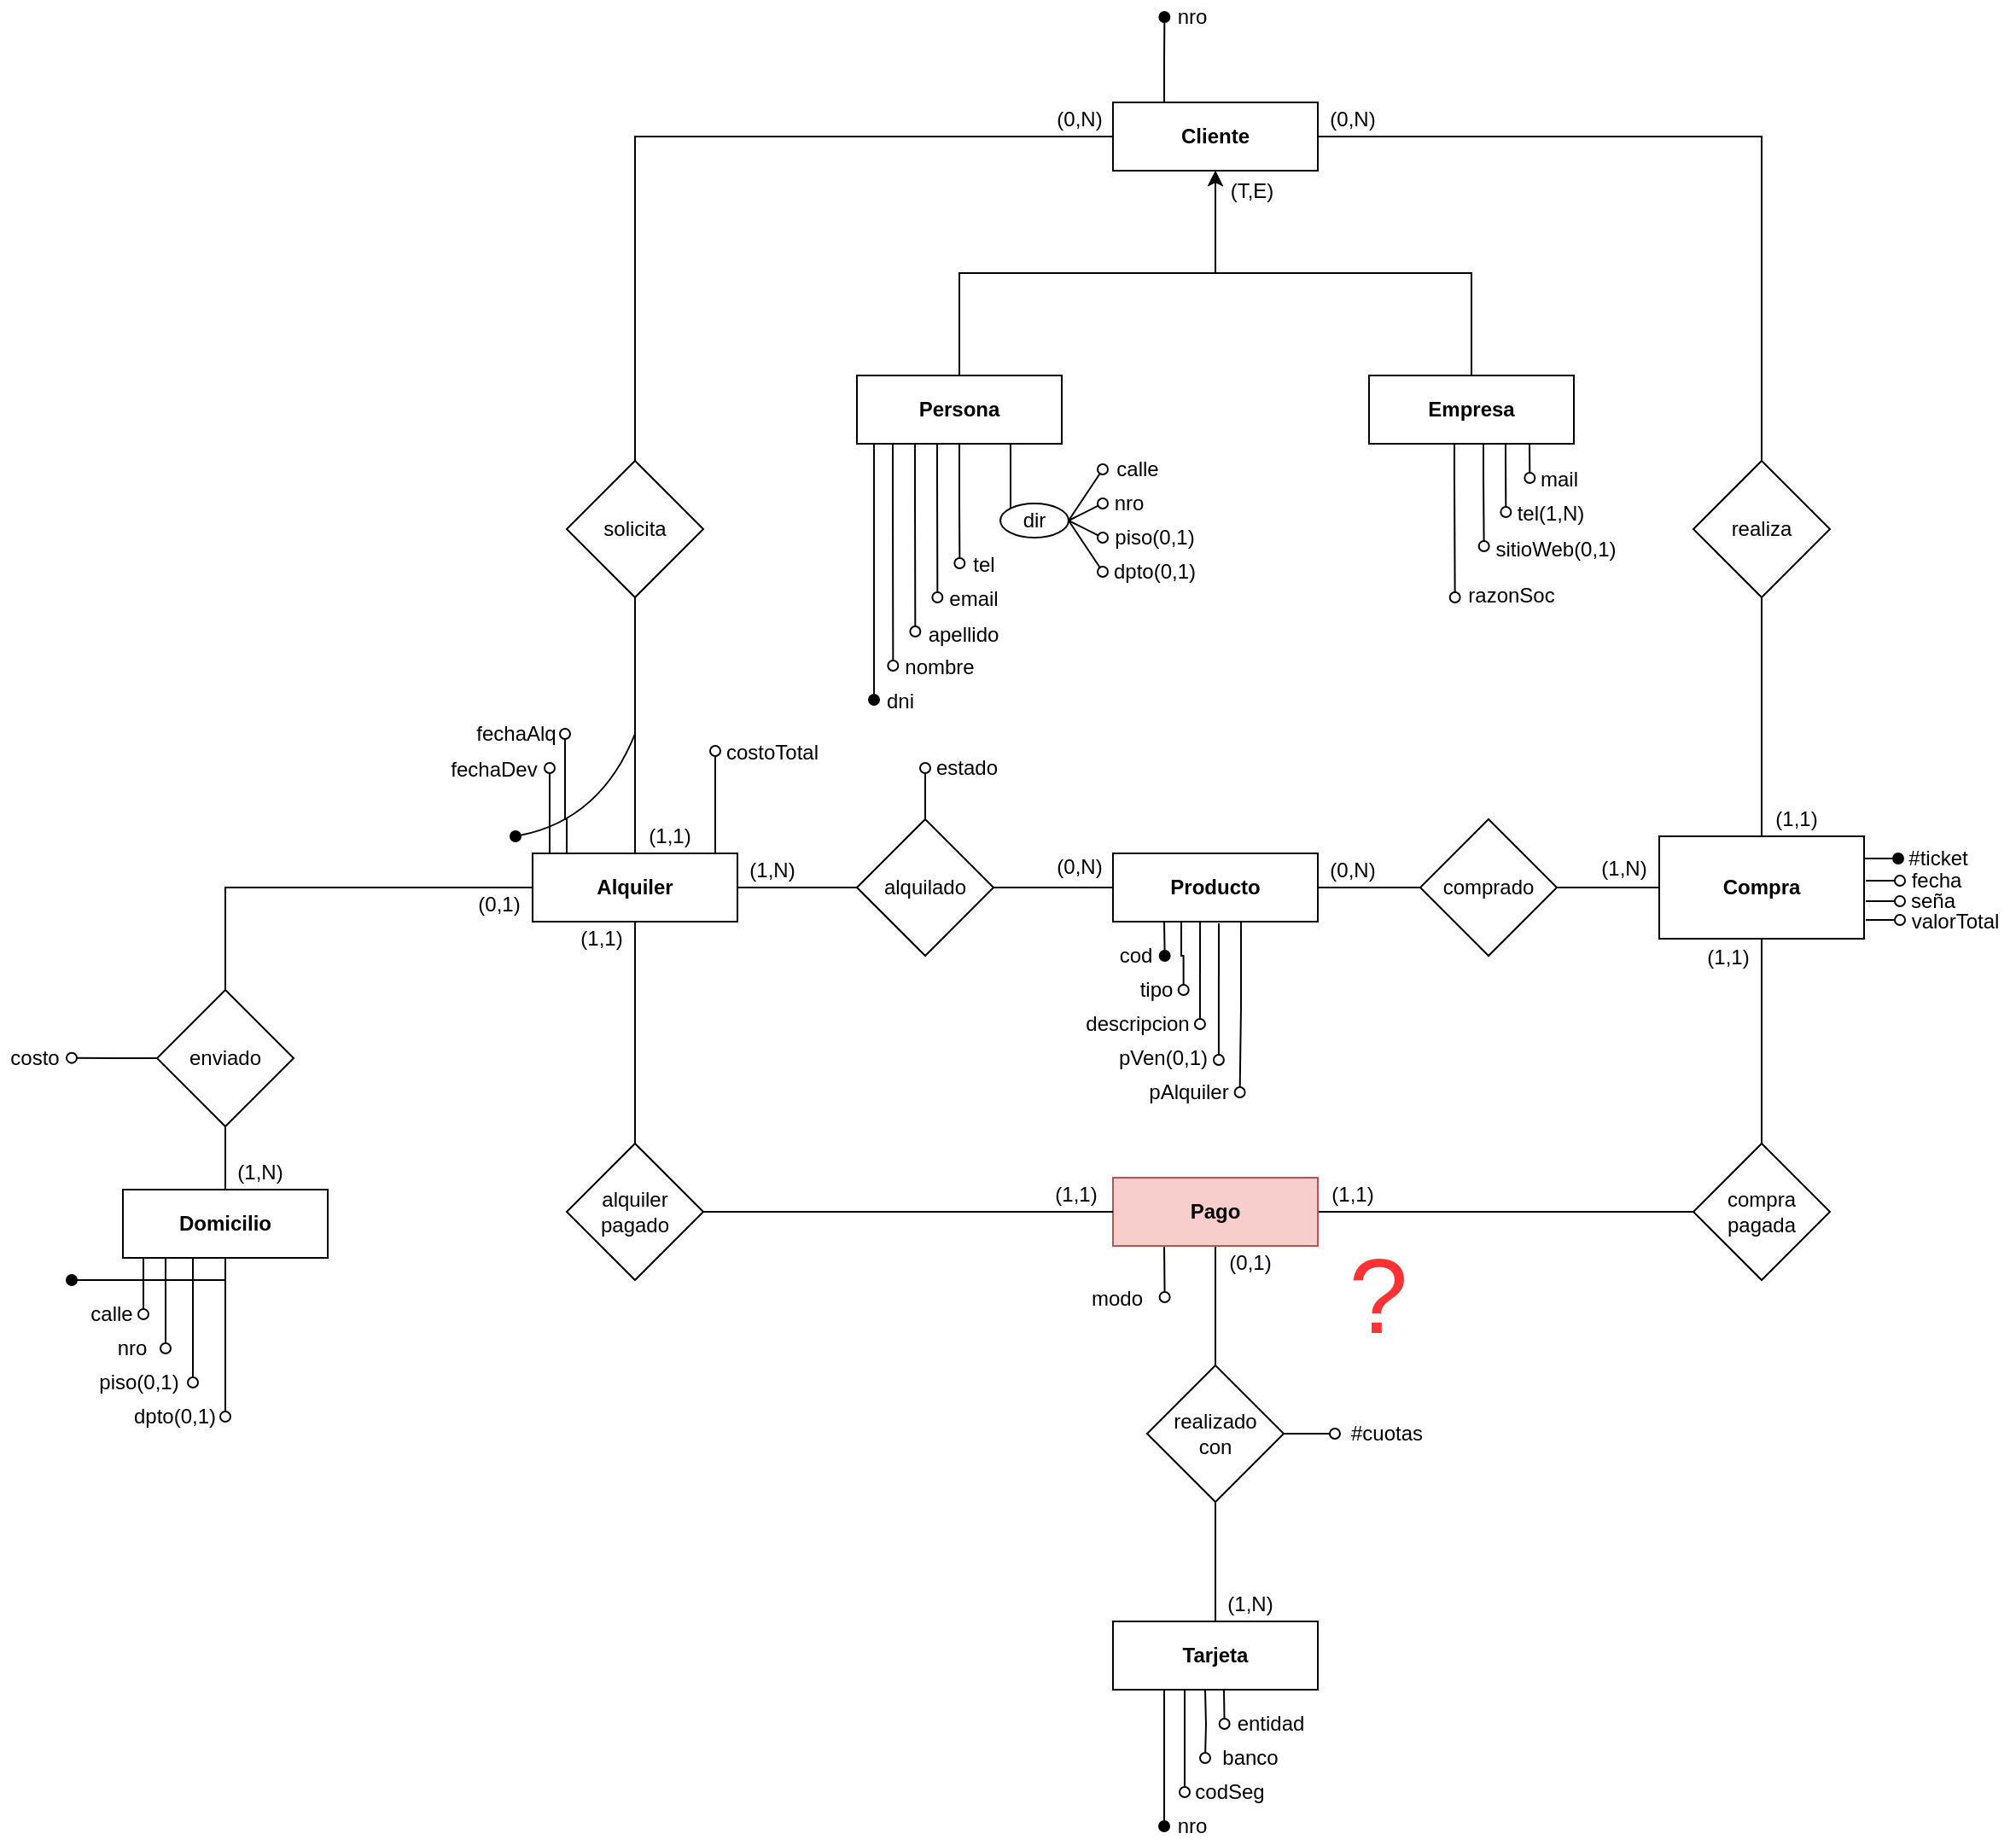 <mxfile version="17.2.4" type="device"><diagram id="tCA3b7V7rkpCgKGouU4P" name="Página-1"><mxGraphModel dx="755" dy="491" grid="1" gridSize="10" guides="1" tooltips="1" connect="1" arrows="1" fold="1" page="1" pageScale="1" pageWidth="827" pageHeight="1169" math="0" shadow="0"><root><mxCell id="0"/><mxCell id="1" parent="0"/><mxCell id="JrbC6fHpjMKqTfL63MD3-28" style="edgeStyle=orthogonalEdgeStyle;rounded=0;orthogonalLoop=1;jettySize=auto;html=1;exitX=0;exitY=0.5;exitDx=0;exitDy=0;entryX=0.5;entryY=0;entryDx=0;entryDy=0;endArrow=none;endFill=0;" edge="1" parent="1" source="JrbC6fHpjMKqTfL63MD3-1" target="JrbC6fHpjMKqTfL63MD3-8"><mxGeometry relative="1" as="geometry"/></mxCell><mxCell id="JrbC6fHpjMKqTfL63MD3-32" style="edgeStyle=orthogonalEdgeStyle;rounded=0;orthogonalLoop=1;jettySize=auto;html=1;exitX=1;exitY=0.5;exitDx=0;exitDy=0;entryX=0.5;entryY=0;entryDx=0;entryDy=0;endArrow=none;endFill=0;" edge="1" parent="1" source="JrbC6fHpjMKqTfL63MD3-1" target="JrbC6fHpjMKqTfL63MD3-30"><mxGeometry relative="1" as="geometry"/></mxCell><mxCell id="JrbC6fHpjMKqTfL63MD3-125" style="edgeStyle=orthogonalEdgeStyle;rounded=0;orthogonalLoop=1;jettySize=auto;html=1;exitX=0.5;exitY=1;exitDx=0;exitDy=0;endArrow=oval;endFill=1;" edge="1" parent="1"><mxGeometry relative="1" as="geometry"><mxPoint x="986" y="440" as="targetPoint"/><mxPoint x="1026" y="290" as="sourcePoint"/><Array as="points"><mxPoint x="986" y="290"/></Array></mxGeometry></mxCell><mxCell id="JrbC6fHpjMKqTfL63MD3-142" style="edgeStyle=orthogonalEdgeStyle;rounded=0;orthogonalLoop=1;jettySize=auto;html=1;exitX=0.25;exitY=0;exitDx=0;exitDy=0;endArrow=oval;endFill=1;" edge="1" parent="1" source="JrbC6fHpjMKqTfL63MD3-1"><mxGeometry relative="1" as="geometry"><mxPoint x="1156.176" y="40" as="targetPoint"/></mxGeometry></mxCell><mxCell id="JrbC6fHpjMKqTfL63MD3-1" value="Cliente" style="rounded=0;whiteSpace=wrap;html=1;fontStyle=1" vertex="1" parent="1"><mxGeometry x="1126" y="90" width="120" height="40" as="geometry"/></mxCell><mxCell id="JrbC6fHpjMKqTfL63MD3-4" style="edgeStyle=orthogonalEdgeStyle;rounded=0;orthogonalLoop=1;jettySize=auto;html=1;exitX=0.5;exitY=0;exitDx=0;exitDy=0;entryX=0.5;entryY=1;entryDx=0;entryDy=0;" edge="1" parent="1" source="JrbC6fHpjMKqTfL63MD3-2" target="JrbC6fHpjMKqTfL63MD3-1"><mxGeometry relative="1" as="geometry"/></mxCell><mxCell id="JrbC6fHpjMKqTfL63MD3-136" style="edgeStyle=orthogonalEdgeStyle;rounded=0;orthogonalLoop=1;jettySize=auto;html=1;exitX=0.5;exitY=1;exitDx=0;exitDy=0;endArrow=oval;endFill=0;" edge="1" parent="1"><mxGeometry relative="1" as="geometry"><mxPoint x="997.176" y="420" as="targetPoint"/><mxPoint x="997" y="290" as="sourcePoint"/><Array as="points"><mxPoint x="997" y="320"/><mxPoint x="997" y="320"/></Array></mxGeometry></mxCell><mxCell id="JrbC6fHpjMKqTfL63MD3-137" style="edgeStyle=orthogonalEdgeStyle;rounded=0;orthogonalLoop=1;jettySize=auto;html=1;exitX=0.5;exitY=1;exitDx=0;exitDy=0;endArrow=oval;endFill=0;" edge="1" parent="1"><mxGeometry relative="1" as="geometry"><mxPoint x="1010.176" y="400" as="targetPoint"/><mxPoint x="1010" y="290" as="sourcePoint"/><Array as="points"><mxPoint x="1010" y="320"/><mxPoint x="1010" y="320"/></Array></mxGeometry></mxCell><mxCell id="JrbC6fHpjMKqTfL63MD3-139" style="edgeStyle=orthogonalEdgeStyle;rounded=0;orthogonalLoop=1;jettySize=auto;html=1;exitX=0.5;exitY=1;exitDx=0;exitDy=0;endArrow=oval;endFill=0;" edge="1" parent="1"><mxGeometry relative="1" as="geometry"><mxPoint x="1023.176" y="380" as="targetPoint"/><mxPoint x="1023" y="290" as="sourcePoint"/><Array as="points"><mxPoint x="1023" y="310"/><mxPoint x="1023" y="310"/></Array></mxGeometry></mxCell><mxCell id="JrbC6fHpjMKqTfL63MD3-140" style="edgeStyle=orthogonalEdgeStyle;rounded=0;orthogonalLoop=1;jettySize=auto;html=1;exitX=0.5;exitY=1;exitDx=0;exitDy=0;endArrow=oval;endFill=0;" edge="1" parent="1" source="JrbC6fHpjMKqTfL63MD3-2"><mxGeometry relative="1" as="geometry"><mxPoint x="1036.176" y="360" as="targetPoint"/></mxGeometry></mxCell><mxCell id="JrbC6fHpjMKqTfL63MD3-2" value="Persona" style="rounded=0;whiteSpace=wrap;html=1;fontStyle=1" vertex="1" parent="1"><mxGeometry x="976" y="250" width="120" height="40" as="geometry"/></mxCell><mxCell id="JrbC6fHpjMKqTfL63MD3-5" style="edgeStyle=orthogonalEdgeStyle;rounded=0;orthogonalLoop=1;jettySize=auto;html=1;exitX=0.5;exitY=0;exitDx=0;exitDy=0;entryX=0.5;entryY=1;entryDx=0;entryDy=0;" edge="1" parent="1" source="JrbC6fHpjMKqTfL63MD3-3" target="JrbC6fHpjMKqTfL63MD3-1"><mxGeometry relative="1" as="geometry"/></mxCell><mxCell id="JrbC6fHpjMKqTfL63MD3-145" style="edgeStyle=orthogonalEdgeStyle;rounded=0;orthogonalLoop=1;jettySize=auto;html=1;exitX=0.5;exitY=1;exitDx=0;exitDy=0;endArrow=oval;endFill=0;" edge="1" parent="1"><mxGeometry relative="1" as="geometry"><mxPoint x="1370.176" y="310" as="targetPoint"/><mxPoint x="1370" y="290" as="sourcePoint"/></mxGeometry></mxCell><mxCell id="JrbC6fHpjMKqTfL63MD3-146" style="edgeStyle=orthogonalEdgeStyle;rounded=0;orthogonalLoop=1;jettySize=auto;html=1;exitX=0.5;exitY=1;exitDx=0;exitDy=0;endArrow=oval;endFill=0;" edge="1" parent="1"><mxGeometry relative="1" as="geometry"><mxPoint x="1356.176" y="330" as="targetPoint"/><mxPoint x="1356" y="290" as="sourcePoint"/><Array as="points"><mxPoint x="1356" y="300"/><mxPoint x="1356" y="300"/></Array></mxGeometry></mxCell><mxCell id="JrbC6fHpjMKqTfL63MD3-147" style="edgeStyle=orthogonalEdgeStyle;rounded=0;orthogonalLoop=1;jettySize=auto;html=1;exitX=0.5;exitY=1;exitDx=0;exitDy=0;endArrow=oval;endFill=0;" edge="1" parent="1"><mxGeometry relative="1" as="geometry"><mxPoint x="1343.333" y="350" as="targetPoint"/><mxPoint x="1343" y="290" as="sourcePoint"/><Array as="points"><mxPoint x="1343" y="310"/><mxPoint x="1343" y="310"/></Array></mxGeometry></mxCell><mxCell id="JrbC6fHpjMKqTfL63MD3-148" style="edgeStyle=orthogonalEdgeStyle;rounded=0;orthogonalLoop=1;jettySize=auto;html=1;exitX=0.25;exitY=1;exitDx=0;exitDy=0;endArrow=oval;endFill=0;" edge="1" parent="1"><mxGeometry relative="1" as="geometry"><mxPoint x="1326.333" y="380" as="targetPoint"/><mxPoint x="1326" y="290" as="sourcePoint"/><Array as="points"><mxPoint x="1326" y="310"/><mxPoint x="1326" y="310"/></Array></mxGeometry></mxCell><mxCell id="JrbC6fHpjMKqTfL63MD3-3" value="Empresa" style="rounded=0;whiteSpace=wrap;html=1;fontStyle=1" vertex="1" parent="1"><mxGeometry x="1276" y="250" width="120" height="40" as="geometry"/></mxCell><mxCell id="JrbC6fHpjMKqTfL63MD3-104" style="edgeStyle=orthogonalEdgeStyle;rounded=0;orthogonalLoop=1;jettySize=auto;html=1;exitX=0.25;exitY=1;exitDx=0;exitDy=0;endArrow=oval;endFill=1;" edge="1" parent="1" source="JrbC6fHpjMKqTfL63MD3-6"><mxGeometry relative="1" as="geometry"><mxPoint x="1156.333" y="590.0" as="targetPoint"/></mxGeometry></mxCell><mxCell id="JrbC6fHpjMKqTfL63MD3-106" style="edgeStyle=orthogonalEdgeStyle;rounded=0;orthogonalLoop=1;jettySize=auto;html=1;exitX=0.5;exitY=1;exitDx=0;exitDy=0;endArrow=oval;endFill=0;" edge="1" parent="1"><mxGeometry relative="1" as="geometry"><mxPoint x="1167.333" y="610" as="targetPoint"/><mxPoint x="1167" y="570.0" as="sourcePoint"/><Array as="points"><mxPoint x="1166" y="570"/><mxPoint x="1166" y="590"/><mxPoint x="1167" y="590"/></Array></mxGeometry></mxCell><mxCell id="JrbC6fHpjMKqTfL63MD3-108" style="edgeStyle=orthogonalEdgeStyle;rounded=0;orthogonalLoop=1;jettySize=auto;html=1;exitX=0.5;exitY=1;exitDx=0;exitDy=0;endArrow=oval;endFill=0;" edge="1" parent="1"><mxGeometry relative="1" as="geometry"><mxPoint x="1176.966" y="630" as="targetPoint"/><mxPoint x="1177.0" y="570" as="sourcePoint"/></mxGeometry></mxCell><mxCell id="JrbC6fHpjMKqTfL63MD3-110" style="edgeStyle=orthogonalEdgeStyle;rounded=0;orthogonalLoop=1;jettySize=auto;html=1;exitX=0.5;exitY=1;exitDx=0;exitDy=0;endArrow=oval;endFill=0;" edge="1" parent="1"><mxGeometry relative="1" as="geometry"><mxPoint x="1187.966" y="651" as="targetPoint"/><mxPoint x="1188.0" y="571" as="sourcePoint"/></mxGeometry></mxCell><mxCell id="JrbC6fHpjMKqTfL63MD3-112" style="edgeStyle=orthogonalEdgeStyle;rounded=0;orthogonalLoop=1;jettySize=auto;html=1;exitX=0.75;exitY=1;exitDx=0;exitDy=0;endArrow=oval;endFill=0;" edge="1" parent="1"><mxGeometry relative="1" as="geometry"><mxPoint x="1200.31" y="670" as="targetPoint"/><mxPoint x="1200.0" y="570" as="sourcePoint"/><Array as="points"><mxPoint x="1201" y="570"/><mxPoint x="1201" y="620"/><mxPoint x="1200" y="620"/></Array></mxGeometry></mxCell><mxCell id="JrbC6fHpjMKqTfL63MD3-6" value="Producto" style="rounded=0;whiteSpace=wrap;html=1;fontStyle=1" vertex="1" parent="1"><mxGeometry x="1126" y="530" width="120" height="40" as="geometry"/></mxCell><mxCell id="JrbC6fHpjMKqTfL63MD3-12" style="edgeStyle=orthogonalEdgeStyle;rounded=0;orthogonalLoop=1;jettySize=auto;html=1;exitX=1;exitY=0.5;exitDx=0;exitDy=0;entryX=0;entryY=0.5;entryDx=0;entryDy=0;endArrow=none;endFill=0;" edge="1" parent="1" source="JrbC6fHpjMKqTfL63MD3-7" target="JrbC6fHpjMKqTfL63MD3-11"><mxGeometry relative="1" as="geometry"><mxPoint x="976" y="550" as="sourcePoint"/></mxGeometry></mxCell><mxCell id="JrbC6fHpjMKqTfL63MD3-38" style="edgeStyle=orthogonalEdgeStyle;rounded=0;orthogonalLoop=1;jettySize=auto;html=1;exitX=0.5;exitY=1;exitDx=0;exitDy=0;entryX=0.5;entryY=0;entryDx=0;entryDy=0;endArrow=none;endFill=0;" edge="1" parent="1" source="JrbC6fHpjMKqTfL63MD3-7" target="JrbC6fHpjMKqTfL63MD3-36"><mxGeometry relative="1" as="geometry"/></mxCell><mxCell id="JrbC6fHpjMKqTfL63MD3-48" style="edgeStyle=orthogonalEdgeStyle;rounded=0;orthogonalLoop=1;jettySize=auto;html=1;exitX=0;exitY=0.5;exitDx=0;exitDy=0;entryX=0.5;entryY=0;entryDx=0;entryDy=0;endArrow=none;endFill=0;" edge="1" parent="1" source="JrbC6fHpjMKqTfL63MD3-7" target="JrbC6fHpjMKqTfL63MD3-20"><mxGeometry relative="1" as="geometry"/></mxCell><mxCell id="JrbC6fHpjMKqTfL63MD3-60" style="edgeStyle=orthogonalEdgeStyle;rounded=0;orthogonalLoop=1;jettySize=auto;html=1;exitX=0.25;exitY=0;exitDx=0;exitDy=0;endArrow=oval;endFill=0;" edge="1" parent="1"><mxGeometry relative="1" as="geometry"><mxPoint x="796" y="480" as="targetPoint"/><mxPoint x="797" y="530.0" as="sourcePoint"/><Array as="points"><mxPoint x="796" y="530"/></Array></mxGeometry></mxCell><mxCell id="JrbC6fHpjMKqTfL63MD3-61" style="edgeStyle=orthogonalEdgeStyle;rounded=0;orthogonalLoop=1;jettySize=auto;html=1;exitX=0.25;exitY=0;exitDx=0;exitDy=0;endArrow=oval;endFill=0;" edge="1" parent="1"><mxGeometry relative="1" as="geometry"><mxPoint x="805" y="460" as="targetPoint"/><mxPoint x="805" y="530.0" as="sourcePoint"/><Array as="points"><mxPoint x="806" y="530"/><mxPoint x="806" y="510"/></Array></mxGeometry></mxCell><mxCell id="JrbC6fHpjMKqTfL63MD3-62" style="edgeStyle=orthogonalEdgeStyle;rounded=0;orthogonalLoop=1;jettySize=auto;html=1;exitX=0.25;exitY=0;exitDx=0;exitDy=0;endArrow=oval;endFill=0;" edge="1" parent="1"><mxGeometry relative="1" as="geometry"><mxPoint x="893" y="470.0" as="targetPoint"/><mxPoint x="893" y="530.0" as="sourcePoint"/></mxGeometry></mxCell><mxCell id="JrbC6fHpjMKqTfL63MD3-7" value="Alquiler" style="rounded=0;whiteSpace=wrap;html=1;fontStyle=1" vertex="1" parent="1"><mxGeometry x="786" y="530" width="120" height="40" as="geometry"/></mxCell><mxCell id="JrbC6fHpjMKqTfL63MD3-29" style="edgeStyle=orthogonalEdgeStyle;rounded=0;orthogonalLoop=1;jettySize=auto;html=1;exitX=0.5;exitY=1;exitDx=0;exitDy=0;entryX=0.5;entryY=0;entryDx=0;entryDy=0;endArrow=none;endFill=0;" edge="1" parent="1" source="JrbC6fHpjMKqTfL63MD3-8" target="JrbC6fHpjMKqTfL63MD3-7"><mxGeometry relative="1" as="geometry"/></mxCell><mxCell id="JrbC6fHpjMKqTfL63MD3-8" value="solicita" style="rhombus;whiteSpace=wrap;html=1;" vertex="1" parent="1"><mxGeometry x="806" y="300" width="80" height="80" as="geometry"/></mxCell><mxCell id="JrbC6fHpjMKqTfL63MD3-13" style="edgeStyle=orthogonalEdgeStyle;rounded=0;orthogonalLoop=1;jettySize=auto;html=1;exitX=1;exitY=0.5;exitDx=0;exitDy=0;entryX=0;entryY=0.5;entryDx=0;entryDy=0;endArrow=none;endFill=0;" edge="1" parent="1" source="JrbC6fHpjMKqTfL63MD3-11" target="JrbC6fHpjMKqTfL63MD3-6"><mxGeometry relative="1" as="geometry"/></mxCell><mxCell id="JrbC6fHpjMKqTfL63MD3-16" style="edgeStyle=orthogonalEdgeStyle;rounded=0;orthogonalLoop=1;jettySize=auto;html=1;exitX=0.5;exitY=0;exitDx=0;exitDy=0;endArrow=oval;endFill=0;" edge="1" parent="1" source="JrbC6fHpjMKqTfL63MD3-11"><mxGeometry relative="1" as="geometry"><mxPoint x="1016" y="480" as="targetPoint"/></mxGeometry></mxCell><mxCell id="JrbC6fHpjMKqTfL63MD3-11" value="alquilado" style="rhombus;whiteSpace=wrap;html=1;" vertex="1" parent="1"><mxGeometry x="976" y="510" width="80" height="80" as="geometry"/></mxCell><mxCell id="JrbC6fHpjMKqTfL63MD3-14" value="(1,N)" style="text;html=1;align=center;verticalAlign=middle;resizable=0;points=[];autosize=1;strokeColor=none;fillColor=none;" vertex="1" parent="1"><mxGeometry x="906" y="530" width="40" height="20" as="geometry"/></mxCell><mxCell id="JrbC6fHpjMKqTfL63MD3-17" value="estado" style="text;html=1;align=center;verticalAlign=middle;resizable=0;points=[];autosize=1;strokeColor=none;fillColor=none;" vertex="1" parent="1"><mxGeometry x="1015" y="470" width="50" height="20" as="geometry"/></mxCell><mxCell id="JrbC6fHpjMKqTfL63MD3-18" value="Domicilio" style="rounded=0;whiteSpace=wrap;html=1;fontStyle=1" vertex="1" parent="1"><mxGeometry x="546" y="727" width="120" height="40" as="geometry"/></mxCell><mxCell id="JrbC6fHpjMKqTfL63MD3-49" style="edgeStyle=orthogonalEdgeStyle;rounded=0;orthogonalLoop=1;jettySize=auto;html=1;exitX=0.5;exitY=1;exitDx=0;exitDy=0;entryX=0.5;entryY=0;entryDx=0;entryDy=0;endArrow=none;endFill=0;" edge="1" parent="1" source="JrbC6fHpjMKqTfL63MD3-20" target="JrbC6fHpjMKqTfL63MD3-18"><mxGeometry relative="1" as="geometry"/></mxCell><mxCell id="JrbC6fHpjMKqTfL63MD3-92" style="edgeStyle=orthogonalEdgeStyle;rounded=0;orthogonalLoop=1;jettySize=auto;html=1;exitX=0;exitY=0.5;exitDx=0;exitDy=0;endArrow=oval;endFill=0;" edge="1" parent="1" source="JrbC6fHpjMKqTfL63MD3-20"><mxGeometry relative="1" as="geometry"><mxPoint x="516" y="649.833" as="targetPoint"/></mxGeometry></mxCell><mxCell id="JrbC6fHpjMKqTfL63MD3-20" value="enviado" style="rhombus;whiteSpace=wrap;html=1;" vertex="1" parent="1"><mxGeometry x="566" y="610" width="80" height="80" as="geometry"/></mxCell><mxCell id="JrbC6fHpjMKqTfL63MD3-42" style="edgeStyle=orthogonalEdgeStyle;rounded=0;orthogonalLoop=1;jettySize=auto;html=1;exitX=0.5;exitY=1;exitDx=0;exitDy=0;entryX=0.5;entryY=0;entryDx=0;entryDy=0;endArrow=none;endFill=0;" edge="1" parent="1" source="JrbC6fHpjMKqTfL63MD3-21" target="JrbC6fHpjMKqTfL63MD3-40"><mxGeometry relative="1" as="geometry"/></mxCell><mxCell id="JrbC6fHpjMKqTfL63MD3-93" style="edgeStyle=orthogonalEdgeStyle;rounded=0;orthogonalLoop=1;jettySize=auto;html=1;exitX=1;exitY=0.25;exitDx=0;exitDy=0;endArrow=oval;endFill=1;" edge="1" parent="1"><mxGeometry relative="1" as="geometry"><mxPoint x="1586" y="532.833" as="targetPoint"/><mxPoint x="1566" y="533.0" as="sourcePoint"/></mxGeometry></mxCell><mxCell id="JrbC6fHpjMKqTfL63MD3-21" value="Compra" style="rounded=0;whiteSpace=wrap;html=1;fontStyle=1" vertex="1" parent="1"><mxGeometry x="1446" y="520" width="120" height="60" as="geometry"/></mxCell><mxCell id="JrbC6fHpjMKqTfL63MD3-23" style="edgeStyle=orthogonalEdgeStyle;rounded=0;orthogonalLoop=1;jettySize=auto;html=1;exitX=1;exitY=0.5;exitDx=0;exitDy=0;entryX=0;entryY=0.5;entryDx=0;entryDy=0;endArrow=none;endFill=0;" edge="1" parent="1" source="JrbC6fHpjMKqTfL63MD3-22" target="JrbC6fHpjMKqTfL63MD3-21"><mxGeometry relative="1" as="geometry"/></mxCell><mxCell id="JrbC6fHpjMKqTfL63MD3-24" style="edgeStyle=orthogonalEdgeStyle;rounded=0;orthogonalLoop=1;jettySize=auto;html=1;exitX=0;exitY=0.5;exitDx=0;exitDy=0;entryX=1;entryY=0.5;entryDx=0;entryDy=0;endArrow=none;endFill=0;" edge="1" parent="1" source="JrbC6fHpjMKqTfL63MD3-22" target="JrbC6fHpjMKqTfL63MD3-6"><mxGeometry relative="1" as="geometry"/></mxCell><mxCell id="JrbC6fHpjMKqTfL63MD3-22" value="comprado" style="rhombus;whiteSpace=wrap;html=1;" vertex="1" parent="1"><mxGeometry x="1306" y="510" width="80" height="80" as="geometry"/></mxCell><mxCell id="JrbC6fHpjMKqTfL63MD3-25" value="(1,N)" style="text;html=1;align=center;verticalAlign=middle;resizable=0;points=[];autosize=1;strokeColor=none;fillColor=none;" vertex="1" parent="1"><mxGeometry x="1405" y="529" width="40" height="20" as="geometry"/></mxCell><mxCell id="JrbC6fHpjMKqTfL63MD3-31" style="edgeStyle=orthogonalEdgeStyle;rounded=0;orthogonalLoop=1;jettySize=auto;html=1;exitX=0.5;exitY=1;exitDx=0;exitDy=0;entryX=0.5;entryY=0;entryDx=0;entryDy=0;endArrow=none;endFill=0;" edge="1" parent="1" source="JrbC6fHpjMKqTfL63MD3-30" target="JrbC6fHpjMKqTfL63MD3-21"><mxGeometry relative="1" as="geometry"/></mxCell><mxCell id="JrbC6fHpjMKqTfL63MD3-30" value="realiza" style="rhombus;whiteSpace=wrap;html=1;" vertex="1" parent="1"><mxGeometry x="1466" y="300" width="80" height="80" as="geometry"/></mxCell><mxCell id="JrbC6fHpjMKqTfL63MD3-41" style="edgeStyle=orthogonalEdgeStyle;rounded=0;orthogonalLoop=1;jettySize=auto;html=1;exitX=1;exitY=0.5;exitDx=0;exitDy=0;entryX=0;entryY=0.5;entryDx=0;entryDy=0;endArrow=none;endFill=0;" edge="1" parent="1" source="JrbC6fHpjMKqTfL63MD3-34" target="JrbC6fHpjMKqTfL63MD3-40"><mxGeometry relative="1" as="geometry"/></mxCell><mxCell id="JrbC6fHpjMKqTfL63MD3-44" style="edgeStyle=orthogonalEdgeStyle;rounded=0;orthogonalLoop=1;jettySize=auto;html=1;exitX=0.5;exitY=1;exitDx=0;exitDy=0;entryX=0.5;entryY=0;entryDx=0;entryDy=0;endArrow=none;endFill=0;" edge="1" parent="1" source="JrbC6fHpjMKqTfL63MD3-34" target="JrbC6fHpjMKqTfL63MD3-43"><mxGeometry relative="1" as="geometry"/></mxCell><mxCell id="JrbC6fHpjMKqTfL63MD3-155" style="edgeStyle=orthogonalEdgeStyle;rounded=0;orthogonalLoop=1;jettySize=auto;html=1;exitX=0.25;exitY=1;exitDx=0;exitDy=0;endArrow=oval;endFill=0;" edge="1" parent="1" source="JrbC6fHpjMKqTfL63MD3-34"><mxGeometry relative="1" as="geometry"><mxPoint x="1156.304" y="790" as="targetPoint"/></mxGeometry></mxCell><mxCell id="JrbC6fHpjMKqTfL63MD3-34" value="Pago" style="rounded=0;whiteSpace=wrap;html=1;fontStyle=1;fillColor=#f8cecc;strokeColor=#b85450;" vertex="1" parent="1"><mxGeometry x="1126" y="720" width="120" height="40" as="geometry"/></mxCell><mxCell id="JrbC6fHpjMKqTfL63MD3-157" style="edgeStyle=orthogonalEdgeStyle;rounded=0;orthogonalLoop=1;jettySize=auto;html=1;exitX=0.25;exitY=1;exitDx=0;exitDy=0;endArrow=oval;endFill=1;" edge="1" parent="1" source="JrbC6fHpjMKqTfL63MD3-35"><mxGeometry relative="1" as="geometry"><mxPoint x="1156" y="1100" as="targetPoint"/></mxGeometry></mxCell><mxCell id="JrbC6fHpjMKqTfL63MD3-158" style="edgeStyle=orthogonalEdgeStyle;rounded=0;orthogonalLoop=1;jettySize=auto;html=1;exitX=0.5;exitY=1;exitDx=0;exitDy=0;endArrow=oval;endFill=0;" edge="1" parent="1"><mxGeometry relative="1" as="geometry"><mxPoint x="1168" y="1080" as="targetPoint"/><mxPoint x="1168.0" y="1020" as="sourcePoint"/><Array as="points"><mxPoint x="1168" y="1040"/><mxPoint x="1168" y="1040"/></Array></mxGeometry></mxCell><mxCell id="JrbC6fHpjMKqTfL63MD3-159" style="edgeStyle=orthogonalEdgeStyle;rounded=0;orthogonalLoop=1;jettySize=auto;html=1;exitX=0.5;exitY=1;exitDx=0;exitDy=0;endArrow=oval;endFill=0;" edge="1" parent="1"><mxGeometry relative="1" as="geometry"><mxPoint x="1180" y="1060" as="targetPoint"/><mxPoint x="1180.0" y="1020" as="sourcePoint"/></mxGeometry></mxCell><mxCell id="JrbC6fHpjMKqTfL63MD3-160" style="edgeStyle=orthogonalEdgeStyle;rounded=0;orthogonalLoop=1;jettySize=auto;html=1;exitX=0.75;exitY=1;exitDx=0;exitDy=0;endArrow=oval;endFill=0;" edge="1" parent="1"><mxGeometry relative="1" as="geometry"><mxPoint x="1191.304" y="1040" as="targetPoint"/><mxPoint x="1191.0" y="1020" as="sourcePoint"/></mxGeometry></mxCell><mxCell id="JrbC6fHpjMKqTfL63MD3-35" value="Tarjeta" style="rounded=0;whiteSpace=wrap;html=1;fontStyle=1" vertex="1" parent="1"><mxGeometry x="1126" y="980" width="120" height="40" as="geometry"/></mxCell><mxCell id="JrbC6fHpjMKqTfL63MD3-37" style="edgeStyle=orthogonalEdgeStyle;rounded=0;orthogonalLoop=1;jettySize=auto;html=1;exitX=1;exitY=0.5;exitDx=0;exitDy=0;entryX=0;entryY=0.5;entryDx=0;entryDy=0;endArrow=none;endFill=0;" edge="1" parent="1" source="JrbC6fHpjMKqTfL63MD3-36" target="JrbC6fHpjMKqTfL63MD3-34"><mxGeometry relative="1" as="geometry"/></mxCell><mxCell id="JrbC6fHpjMKqTfL63MD3-36" value="alquiler&lt;br&gt;pagado" style="rhombus;whiteSpace=wrap;html=1;" vertex="1" parent="1"><mxGeometry x="806" y="700" width="80" height="80" as="geometry"/></mxCell><mxCell id="JrbC6fHpjMKqTfL63MD3-40" value="compra&lt;br&gt;pagada" style="rhombus;whiteSpace=wrap;html=1;" vertex="1" parent="1"><mxGeometry x="1466" y="700" width="80" height="80" as="geometry"/></mxCell><mxCell id="JrbC6fHpjMKqTfL63MD3-45" style="edgeStyle=orthogonalEdgeStyle;rounded=0;orthogonalLoop=1;jettySize=auto;html=1;exitX=0.5;exitY=1;exitDx=0;exitDy=0;entryX=0.5;entryY=0;entryDx=0;entryDy=0;endArrow=none;endFill=0;" edge="1" parent="1" source="JrbC6fHpjMKqTfL63MD3-43" target="JrbC6fHpjMKqTfL63MD3-35"><mxGeometry relative="1" as="geometry"/></mxCell><mxCell id="JrbC6fHpjMKqTfL63MD3-55" style="edgeStyle=orthogonalEdgeStyle;rounded=0;orthogonalLoop=1;jettySize=auto;html=1;exitX=1;exitY=0.5;exitDx=0;exitDy=0;endArrow=oval;endFill=0;" edge="1" parent="1" source="JrbC6fHpjMKqTfL63MD3-43"><mxGeometry relative="1" as="geometry"><mxPoint x="1256" y="870.143" as="targetPoint"/></mxGeometry></mxCell><mxCell id="JrbC6fHpjMKqTfL63MD3-43" value="realizado&lt;br&gt;con" style="rhombus;whiteSpace=wrap;html=1;" vertex="1" parent="1"><mxGeometry x="1146" y="830" width="80" height="80" as="geometry"/></mxCell><mxCell id="JrbC6fHpjMKqTfL63MD3-46" value="(0,1)" style="text;html=1;align=center;verticalAlign=middle;resizable=0;points=[];autosize=1;strokeColor=none;fillColor=none;" vertex="1" parent="1"><mxGeometry x="1186" y="760" width="40" height="20" as="geometry"/></mxCell><mxCell id="JrbC6fHpjMKqTfL63MD3-47" value="(1,N)" style="text;html=1;align=center;verticalAlign=middle;resizable=0;points=[];autosize=1;strokeColor=none;fillColor=none;" vertex="1" parent="1"><mxGeometry x="1186" y="960" width="40" height="20" as="geometry"/></mxCell><mxCell id="JrbC6fHpjMKqTfL63MD3-56" value="#cuotas" style="text;html=1;align=center;verticalAlign=middle;resizable=0;points=[];autosize=1;strokeColor=none;fillColor=none;" vertex="1" parent="1"><mxGeometry x="1256" y="860" width="60" height="20" as="geometry"/></mxCell><mxCell id="JrbC6fHpjMKqTfL63MD3-57" value="(1,1)" style="text;html=1;align=center;verticalAlign=middle;resizable=0;points=[];autosize=1;strokeColor=none;fillColor=none;" vertex="1" parent="1"><mxGeometry x="806" y="570" width="40" height="20" as="geometry"/></mxCell><mxCell id="JrbC6fHpjMKqTfL63MD3-58" value="(1,1)" style="text;html=1;align=center;verticalAlign=middle;resizable=0;points=[];autosize=1;strokeColor=none;fillColor=none;" vertex="1" parent="1"><mxGeometry x="1466" y="581" width="40" height="20" as="geometry"/></mxCell><mxCell id="JrbC6fHpjMKqTfL63MD3-63" value="fechaDev" style="text;html=1;align=center;verticalAlign=middle;resizable=0;points=[];autosize=1;strokeColor=none;fillColor=none;" vertex="1" parent="1"><mxGeometry x="728" y="471" width="70" height="20" as="geometry"/></mxCell><mxCell id="JrbC6fHpjMKqTfL63MD3-64" value="fechaAlq" style="text;html=1;align=center;verticalAlign=middle;resizable=0;points=[];autosize=1;strokeColor=none;fillColor=none;" vertex="1" parent="1"><mxGeometry x="746" y="450" width="60" height="20" as="geometry"/></mxCell><mxCell id="JrbC6fHpjMKqTfL63MD3-65" value="costoTotal" style="text;html=1;align=center;verticalAlign=middle;resizable=0;points=[];autosize=1;strokeColor=none;fillColor=none;" vertex="1" parent="1"><mxGeometry x="891" y="461" width="70" height="20" as="geometry"/></mxCell><mxCell id="JrbC6fHpjMKqTfL63MD3-66" value="" style="curved=1;endArrow=oval;html=1;rounded=0;endFill=1;" edge="1" parent="1"><mxGeometry width="50" height="50" relative="1" as="geometry"><mxPoint x="846" y="460" as="sourcePoint"/><mxPoint x="776" y="520" as="targetPoint"/><Array as="points"><mxPoint x="826" y="510"/></Array></mxGeometry></mxCell><mxCell id="JrbC6fHpjMKqTfL63MD3-67" value="(0,N)" style="text;html=1;align=center;verticalAlign=middle;resizable=0;points=[];autosize=1;strokeColor=none;fillColor=none;" vertex="1" parent="1"><mxGeometry x="1086" y="90" width="40" height="20" as="geometry"/></mxCell><mxCell id="JrbC6fHpjMKqTfL63MD3-68" value="(1,1)" style="text;html=1;align=center;verticalAlign=middle;resizable=0;points=[];autosize=1;strokeColor=none;fillColor=none;" vertex="1" parent="1"><mxGeometry x="846" y="510" width="40" height="20" as="geometry"/></mxCell><mxCell id="JrbC6fHpjMKqTfL63MD3-70" value="(0,N)" style="text;html=1;align=center;verticalAlign=middle;resizable=0;points=[];autosize=1;strokeColor=none;fillColor=none;" vertex="1" parent="1"><mxGeometry x="1246" y="90" width="40" height="20" as="geometry"/></mxCell><mxCell id="JrbC6fHpjMKqTfL63MD3-71" value="(1,1)" style="text;html=1;align=center;verticalAlign=middle;resizable=0;points=[];autosize=1;strokeColor=none;fillColor=none;" vertex="1" parent="1"><mxGeometry x="1506" y="500" width="40" height="20" as="geometry"/></mxCell><mxCell id="JrbC6fHpjMKqTfL63MD3-76" style="edgeStyle=orthogonalEdgeStyle;rounded=0;orthogonalLoop=1;jettySize=auto;html=1;exitX=0.5;exitY=1;exitDx=0;exitDy=0;endArrow=oval;endFill=0;" edge="1" parent="1"><mxGeometry relative="1" as="geometry"><mxPoint x="571" y="820" as="targetPoint"/><mxPoint x="608" y="767" as="sourcePoint"/><Array as="points"><mxPoint x="571" y="767"/></Array></mxGeometry></mxCell><mxCell id="JrbC6fHpjMKqTfL63MD3-77" style="edgeStyle=orthogonalEdgeStyle;rounded=0;orthogonalLoop=1;jettySize=auto;html=1;exitX=0.5;exitY=1;exitDx=0;exitDy=0;endArrow=oval;endFill=0;" edge="1" parent="1"><mxGeometry relative="1" as="geometry"><mxPoint x="587" y="840" as="targetPoint"/><mxPoint x="611" y="767" as="sourcePoint"/><Array as="points"><mxPoint x="587" y="767"/></Array></mxGeometry></mxCell><mxCell id="JrbC6fHpjMKqTfL63MD3-79" style="edgeStyle=orthogonalEdgeStyle;rounded=0;orthogonalLoop=1;jettySize=auto;html=1;exitX=1;exitY=1;exitDx=0;exitDy=0;endArrow=oval;endFill=0;" edge="1" parent="1" source="JrbC6fHpjMKqTfL63MD3-18"><mxGeometry relative="1" as="geometry"><mxPoint x="558" y="800" as="targetPoint"/><mxPoint x="558" y="780" as="sourcePoint"/><Array as="points"><mxPoint x="558" y="767"/></Array></mxGeometry></mxCell><mxCell id="JrbC6fHpjMKqTfL63MD3-80" style="edgeStyle=none;rounded=0;orthogonalLoop=1;jettySize=auto;html=1;endArrow=oval;endFill=0;startArrow=none;exitX=0.5;exitY=1;exitDx=0;exitDy=0;" edge="1" parent="1" source="JrbC6fHpjMKqTfL63MD3-18"><mxGeometry relative="1" as="geometry"><mxPoint x="606" y="860" as="targetPoint"/><mxPoint x="516" y="880" as="sourcePoint"/></mxGeometry></mxCell><mxCell id="JrbC6fHpjMKqTfL63MD3-81" value="calle" style="text;html=1;align=center;verticalAlign=middle;resizable=0;points=[];autosize=1;strokeColor=none;fillColor=none;" vertex="1" parent="1"><mxGeometry x="519" y="790" width="40" height="20" as="geometry"/></mxCell><mxCell id="JrbC6fHpjMKqTfL63MD3-83" value="piso(0,1)" style="text;html=1;align=center;verticalAlign=middle;resizable=0;points=[];autosize=1;strokeColor=none;fillColor=none;" vertex="1" parent="1"><mxGeometry x="525" y="830" width="60" height="20" as="geometry"/></mxCell><mxCell id="JrbC6fHpjMKqTfL63MD3-84" value="dpto(0,1)" style="text;html=1;align=center;verticalAlign=middle;resizable=0;points=[];autosize=1;strokeColor=none;fillColor=none;" vertex="1" parent="1"><mxGeometry x="546" y="850" width="60" height="20" as="geometry"/></mxCell><mxCell id="JrbC6fHpjMKqTfL63MD3-86" value="(0,1)" style="text;html=1;align=center;verticalAlign=middle;resizable=0;points=[];autosize=1;strokeColor=none;fillColor=none;" vertex="1" parent="1"><mxGeometry x="746" y="550" width="40" height="20" as="geometry"/></mxCell><mxCell id="JrbC6fHpjMKqTfL63MD3-87" value="(1,N)" style="text;html=1;align=center;verticalAlign=middle;resizable=0;points=[];autosize=1;strokeColor=none;fillColor=none;" vertex="1" parent="1"><mxGeometry x="606" y="707" width="40" height="20" as="geometry"/></mxCell><mxCell id="JrbC6fHpjMKqTfL63MD3-82" value="nro" style="text;html=1;align=center;verticalAlign=middle;resizable=0;points=[];autosize=1;strokeColor=none;fillColor=none;" vertex="1" parent="1"><mxGeometry x="536" y="810" width="30" height="20" as="geometry"/></mxCell><mxCell id="JrbC6fHpjMKqTfL63MD3-90" value="" style="endArrow=oval;html=1;rounded=0;endFill=1;" edge="1" parent="1"><mxGeometry width="50" height="50" relative="1" as="geometry"><mxPoint x="606" y="780" as="sourcePoint"/><mxPoint x="516" y="780" as="targetPoint"/></mxGeometry></mxCell><mxCell id="JrbC6fHpjMKqTfL63MD3-91" value="costo" style="text;html=1;align=center;verticalAlign=middle;resizable=0;points=[];autosize=1;strokeColor=none;fillColor=none;" vertex="1" parent="1"><mxGeometry x="474" y="640" width="40" height="20" as="geometry"/></mxCell><mxCell id="JrbC6fHpjMKqTfL63MD3-94" style="edgeStyle=orthogonalEdgeStyle;rounded=0;orthogonalLoop=1;jettySize=auto;html=1;exitX=1;exitY=0.25;exitDx=0;exitDy=0;endArrow=oval;endFill=0;" edge="1" parent="1"><mxGeometry relative="1" as="geometry"><mxPoint x="1587" y="545.833" as="targetPoint"/><mxPoint x="1567" y="546.0" as="sourcePoint"/></mxGeometry></mxCell><mxCell id="JrbC6fHpjMKqTfL63MD3-95" style="edgeStyle=orthogonalEdgeStyle;rounded=0;orthogonalLoop=1;jettySize=auto;html=1;exitX=1;exitY=0.25;exitDx=0;exitDy=0;endArrow=oval;endFill=0;" edge="1" parent="1"><mxGeometry relative="1" as="geometry"><mxPoint x="1587" y="557.833" as="targetPoint"/><mxPoint x="1567" y="558.0" as="sourcePoint"/></mxGeometry></mxCell><mxCell id="JrbC6fHpjMKqTfL63MD3-96" style="edgeStyle=orthogonalEdgeStyle;rounded=0;orthogonalLoop=1;jettySize=auto;html=1;exitX=1;exitY=0.25;exitDx=0;exitDy=0;endArrow=oval;endFill=0;" edge="1" parent="1"><mxGeometry relative="1" as="geometry"><mxPoint x="1587" y="568.833" as="targetPoint"/><mxPoint x="1567" y="569.0" as="sourcePoint"/></mxGeometry></mxCell><mxCell id="JrbC6fHpjMKqTfL63MD3-97" value="fecha" style="text;html=1;align=center;verticalAlign=middle;resizable=0;points=[];autosize=1;strokeColor=none;fillColor=none;" vertex="1" parent="1"><mxGeometry x="1588" y="536" width="40" height="20" as="geometry"/></mxCell><mxCell id="JrbC6fHpjMKqTfL63MD3-98" value="#ticket" style="text;html=1;align=center;verticalAlign=middle;resizable=0;points=[];autosize=1;strokeColor=none;fillColor=none;" vertex="1" parent="1"><mxGeometry x="1584" y="523" width="50" height="20" as="geometry"/></mxCell><mxCell id="JrbC6fHpjMKqTfL63MD3-99" value="seña" style="text;html=1;align=center;verticalAlign=middle;resizable=0;points=[];autosize=1;strokeColor=none;fillColor=none;" vertex="1" parent="1"><mxGeometry x="1586" y="548" width="40" height="20" as="geometry"/></mxCell><mxCell id="JrbC6fHpjMKqTfL63MD3-100" value="valorTotal" style="text;html=1;align=center;verticalAlign=middle;resizable=0;points=[];autosize=1;strokeColor=none;fillColor=none;" vertex="1" parent="1"><mxGeometry x="1584" y="560" width="70" height="20" as="geometry"/></mxCell><mxCell id="JrbC6fHpjMKqTfL63MD3-101" value="(0,N)" style="text;html=1;align=center;verticalAlign=middle;resizable=0;points=[];autosize=1;strokeColor=none;fillColor=none;" vertex="1" parent="1"><mxGeometry x="1086" y="528" width="40" height="20" as="geometry"/></mxCell><mxCell id="JrbC6fHpjMKqTfL63MD3-103" value="(0,N)" style="text;html=1;align=center;verticalAlign=middle;resizable=0;points=[];autosize=1;strokeColor=none;fillColor=none;" vertex="1" parent="1"><mxGeometry x="1246" y="530" width="40" height="20" as="geometry"/></mxCell><mxCell id="JrbC6fHpjMKqTfL63MD3-105" value="cod" style="text;html=1;align=center;verticalAlign=middle;resizable=0;points=[];autosize=1;strokeColor=none;fillColor=none;" vertex="1" parent="1"><mxGeometry x="1124" y="580" width="30" height="20" as="geometry"/></mxCell><mxCell id="JrbC6fHpjMKqTfL63MD3-107" value="tipo" style="text;html=1;align=center;verticalAlign=middle;resizable=0;points=[];autosize=1;strokeColor=none;fillColor=none;" vertex="1" parent="1"><mxGeometry x="1136" y="600" width="30" height="20" as="geometry"/></mxCell><mxCell id="JrbC6fHpjMKqTfL63MD3-109" value="descripcion" style="text;html=1;align=center;verticalAlign=middle;resizable=0;points=[];autosize=1;strokeColor=none;fillColor=none;" vertex="1" parent="1"><mxGeometry x="1100" y="620" width="80" height="20" as="geometry"/></mxCell><mxCell id="JrbC6fHpjMKqTfL63MD3-111" value="pVen(0,1)" style="text;html=1;align=center;verticalAlign=middle;resizable=0;points=[];autosize=1;strokeColor=none;fillColor=none;" vertex="1" parent="1"><mxGeometry x="1120" y="640" width="70" height="20" as="geometry"/></mxCell><mxCell id="JrbC6fHpjMKqTfL63MD3-113" value="pAlquiler" style="text;html=1;align=center;verticalAlign=middle;resizable=0;points=[];autosize=1;strokeColor=none;fillColor=none;" vertex="1" parent="1"><mxGeometry x="1140" y="660" width="60" height="20" as="geometry"/></mxCell><mxCell id="JrbC6fHpjMKqTfL63MD3-117" style="edgeStyle=none;rounded=0;orthogonalLoop=1;jettySize=auto;html=1;exitX=1;exitY=0.5;exitDx=0;exitDy=0;endArrow=oval;endFill=0;" edge="1" parent="1" source="JrbC6fHpjMKqTfL63MD3-114"><mxGeometry relative="1" as="geometry"><mxPoint x="1120" y="325" as="targetPoint"/></mxGeometry></mxCell><mxCell id="JrbC6fHpjMKqTfL63MD3-118" style="edgeStyle=none;rounded=0;orthogonalLoop=1;jettySize=auto;html=1;exitX=1;exitY=0.5;exitDx=0;exitDy=0;endArrow=oval;endFill=0;" edge="1" parent="1" source="JrbC6fHpjMKqTfL63MD3-114"><mxGeometry relative="1" as="geometry"><mxPoint x="1120.0" y="345" as="targetPoint"/></mxGeometry></mxCell><mxCell id="JrbC6fHpjMKqTfL63MD3-119" style="edgeStyle=none;rounded=0;orthogonalLoop=1;jettySize=auto;html=1;exitX=1;exitY=0.5;exitDx=0;exitDy=0;endArrow=oval;endFill=0;" edge="1" parent="1" source="JrbC6fHpjMKqTfL63MD3-114"><mxGeometry relative="1" as="geometry"><mxPoint x="1120.0" y="365" as="targetPoint"/></mxGeometry></mxCell><mxCell id="JrbC6fHpjMKqTfL63MD3-120" style="edgeStyle=none;rounded=0;orthogonalLoop=1;jettySize=auto;html=1;exitX=1;exitY=0.5;exitDx=0;exitDy=0;endArrow=oval;endFill=0;" edge="1" parent="1" source="JrbC6fHpjMKqTfL63MD3-114"><mxGeometry relative="1" as="geometry"><mxPoint x="1120.0" y="305" as="targetPoint"/></mxGeometry></mxCell><mxCell id="JrbC6fHpjMKqTfL63MD3-135" style="edgeStyle=orthogonalEdgeStyle;rounded=0;orthogonalLoop=1;jettySize=auto;html=1;exitX=0;exitY=0.5;exitDx=0;exitDy=0;entryX=0.5;entryY=1;entryDx=0;entryDy=0;endArrow=none;endFill=0;" edge="1" parent="1" source="JrbC6fHpjMKqTfL63MD3-114" target="JrbC6fHpjMKqTfL63MD3-2"><mxGeometry relative="1" as="geometry"><Array as="points"><mxPoint x="1066" y="335"/><mxPoint x="1066" y="290"/></Array></mxGeometry></mxCell><mxCell id="JrbC6fHpjMKqTfL63MD3-114" value="dir" style="ellipse;whiteSpace=wrap;html=1;" vertex="1" parent="1"><mxGeometry x="1060" y="325" width="40" height="20" as="geometry"/></mxCell><mxCell id="JrbC6fHpjMKqTfL63MD3-121" value="calle" style="text;html=1;align=center;verticalAlign=middle;resizable=0;points=[];autosize=1;strokeColor=none;fillColor=none;" vertex="1" parent="1"><mxGeometry x="1120" y="295" width="40" height="20" as="geometry"/></mxCell><mxCell id="JrbC6fHpjMKqTfL63MD3-122" value="nro" style="text;html=1;align=center;verticalAlign=middle;resizable=0;points=[];autosize=1;strokeColor=none;fillColor=none;" vertex="1" parent="1"><mxGeometry x="1120" y="315" width="30" height="20" as="geometry"/></mxCell><mxCell id="JrbC6fHpjMKqTfL63MD3-123" value="piso(0,1)" style="text;html=1;align=center;verticalAlign=middle;resizable=0;points=[];autosize=1;strokeColor=none;fillColor=none;" vertex="1" parent="1"><mxGeometry x="1120" y="335" width="60" height="20" as="geometry"/></mxCell><mxCell id="JrbC6fHpjMKqTfL63MD3-124" value="dpto(0,1)" style="text;html=1;align=center;verticalAlign=middle;resizable=0;points=[];autosize=1;strokeColor=none;fillColor=none;" vertex="1" parent="1"><mxGeometry x="1120" y="355" width="60" height="20" as="geometry"/></mxCell><mxCell id="JrbC6fHpjMKqTfL63MD3-130" value="dni" style="text;html=1;align=center;verticalAlign=middle;resizable=0;points=[];autosize=1;strokeColor=none;fillColor=none;" vertex="1" parent="1"><mxGeometry x="986" y="431" width="30" height="20" as="geometry"/></mxCell><mxCell id="JrbC6fHpjMKqTfL63MD3-131" value="nombre" style="text;html=1;align=center;verticalAlign=middle;resizable=0;points=[];autosize=1;strokeColor=none;fillColor=none;" vertex="1" parent="1"><mxGeometry x="994" y="411" width="60" height="20" as="geometry"/></mxCell><mxCell id="JrbC6fHpjMKqTfL63MD3-132" value="apellido" style="text;html=1;align=center;verticalAlign=middle;resizable=0;points=[];autosize=1;strokeColor=none;fillColor=none;" vertex="1" parent="1"><mxGeometry x="1008" y="392" width="60" height="20" as="geometry"/></mxCell><mxCell id="JrbC6fHpjMKqTfL63MD3-133" value="tel" style="text;html=1;align=center;verticalAlign=middle;resizable=0;points=[];autosize=1;strokeColor=none;fillColor=none;" vertex="1" parent="1"><mxGeometry x="1035" y="351" width="30" height="20" as="geometry"/></mxCell><mxCell id="JrbC6fHpjMKqTfL63MD3-134" value="email" style="text;html=1;align=center;verticalAlign=middle;resizable=0;points=[];autosize=1;strokeColor=none;fillColor=none;" vertex="1" parent="1"><mxGeometry x="1024" y="371" width="40" height="20" as="geometry"/></mxCell><mxCell id="JrbC6fHpjMKqTfL63MD3-141" value="(T,E)" style="text;html=1;align=center;verticalAlign=middle;resizable=0;points=[];autosize=1;strokeColor=none;fillColor=none;" vertex="1" parent="1"><mxGeometry x="1187" y="132" width="40" height="20" as="geometry"/></mxCell><mxCell id="JrbC6fHpjMKqTfL63MD3-143" value="nro" style="text;html=1;align=center;verticalAlign=middle;resizable=0;points=[];autosize=1;strokeColor=none;fillColor=none;" vertex="1" parent="1"><mxGeometry x="1157" y="30" width="30" height="20" as="geometry"/></mxCell><mxCell id="JrbC6fHpjMKqTfL63MD3-149" value="razonSoc" style="text;html=1;align=center;verticalAlign=middle;resizable=0;points=[];autosize=1;strokeColor=none;fillColor=none;" vertex="1" parent="1"><mxGeometry x="1324" y="369" width="70" height="20" as="geometry"/></mxCell><mxCell id="JrbC6fHpjMKqTfL63MD3-150" value="mail" style="text;html=1;align=center;verticalAlign=middle;resizable=0;points=[];autosize=1;strokeColor=none;fillColor=none;" vertex="1" parent="1"><mxGeometry x="1367" y="301" width="40" height="20" as="geometry"/></mxCell><mxCell id="JrbC6fHpjMKqTfL63MD3-151" value="tel(1,N)" style="text;html=1;align=center;verticalAlign=middle;resizable=0;points=[];autosize=1;strokeColor=none;fillColor=none;" vertex="1" parent="1"><mxGeometry x="1357" y="321" width="50" height="20" as="geometry"/></mxCell><mxCell id="JrbC6fHpjMKqTfL63MD3-154" value="sitioWeb(0,1)" style="text;html=1;align=center;verticalAlign=middle;resizable=0;points=[];autosize=1;strokeColor=none;fillColor=none;" vertex="1" parent="1"><mxGeometry x="1340" y="342" width="90" height="20" as="geometry"/></mxCell><mxCell id="JrbC6fHpjMKqTfL63MD3-156" value="modo" style="text;html=1;align=center;verticalAlign=middle;resizable=0;points=[];autosize=1;strokeColor=none;fillColor=none;" vertex="1" parent="1"><mxGeometry x="1103" y="781" width="50" height="20" as="geometry"/></mxCell><mxCell id="JrbC6fHpjMKqTfL63MD3-161" value="nro" style="text;html=1;align=center;verticalAlign=middle;resizable=0;points=[];autosize=1;strokeColor=none;fillColor=none;" vertex="1" parent="1"><mxGeometry x="1157" y="1090" width="30" height="20" as="geometry"/></mxCell><mxCell id="JrbC6fHpjMKqTfL63MD3-163" value="banco" style="text;html=1;align=center;verticalAlign=middle;resizable=0;points=[];autosize=1;strokeColor=none;fillColor=none;" vertex="1" parent="1"><mxGeometry x="1181" y="1050" width="50" height="20" as="geometry"/></mxCell><mxCell id="JrbC6fHpjMKqTfL63MD3-164" value="entidad" style="text;html=1;align=center;verticalAlign=middle;resizable=0;points=[];autosize=1;strokeColor=none;fillColor=none;" vertex="1" parent="1"><mxGeometry x="1193" y="1030" width="50" height="20" as="geometry"/></mxCell><mxCell id="JrbC6fHpjMKqTfL63MD3-165" value="codSeg" style="text;html=1;align=center;verticalAlign=middle;resizable=0;points=[];autosize=1;strokeColor=none;fillColor=none;" vertex="1" parent="1"><mxGeometry x="1164" y="1070" width="60" height="20" as="geometry"/></mxCell><mxCell id="JrbC6fHpjMKqTfL63MD3-166" value="(1,1)" style="text;html=1;align=center;verticalAlign=middle;resizable=0;points=[];autosize=1;strokeColor=none;fillColor=none;" vertex="1" parent="1"><mxGeometry x="1084" y="720" width="40" height="20" as="geometry"/></mxCell><mxCell id="JrbC6fHpjMKqTfL63MD3-167" value="(1,1)" style="text;html=1;align=center;verticalAlign=middle;resizable=0;points=[];autosize=1;strokeColor=none;fillColor=none;" vertex="1" parent="1"><mxGeometry x="1246" y="720" width="40" height="20" as="geometry"/></mxCell><mxCell id="JrbC6fHpjMKqTfL63MD3-168" value="?" style="text;html=1;align=center;verticalAlign=middle;resizable=0;points=[];autosize=1;strokeColor=none;fillColor=none;fontSize=62;fontColor=#FF3333;" vertex="1" parent="1"><mxGeometry x="1256" y="750" width="50" height="80" as="geometry"/></mxCell></root></mxGraphModel></diagram></mxfile>